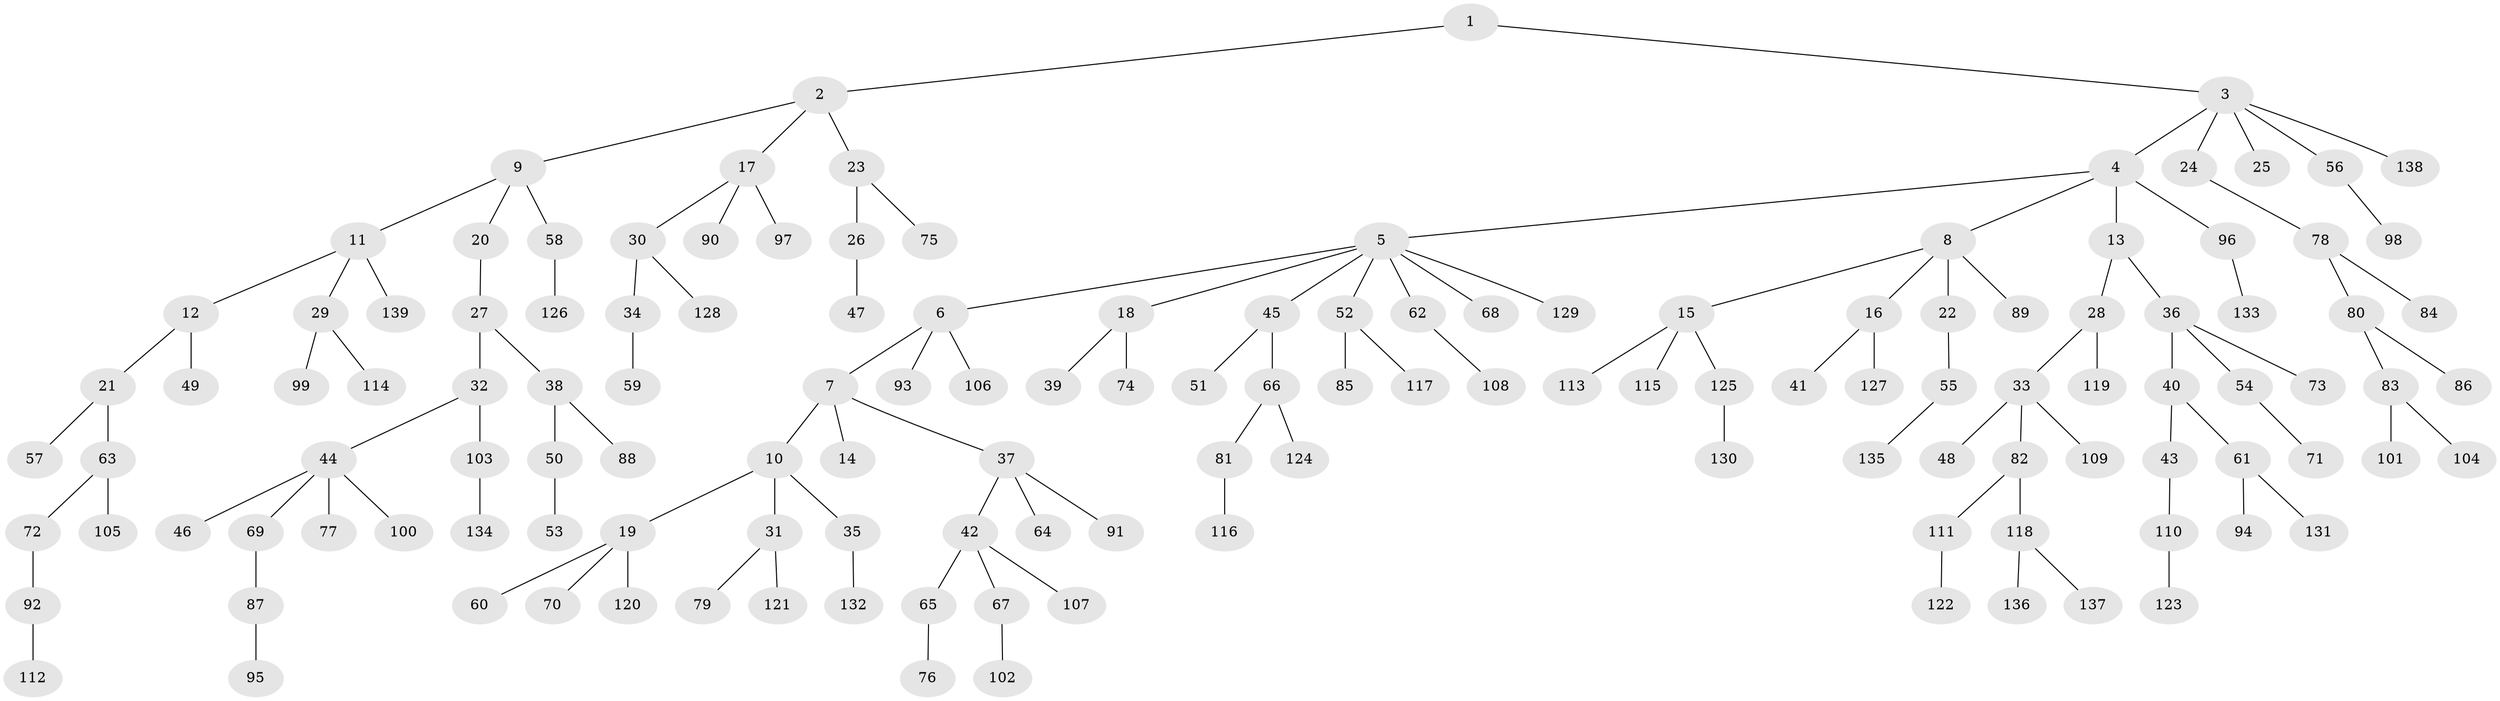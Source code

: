 // coarse degree distribution, {12: 0.023809523809523808, 7: 0.023809523809523808, 8: 0.023809523809523808, 4: 0.023809523809523808, 3: 0.07142857142857142, 6: 0.023809523809523808, 1: 0.7619047619047619, 2: 0.047619047619047616}
// Generated by graph-tools (version 1.1) at 2025/19/03/04/25 18:19:04]
// undirected, 139 vertices, 138 edges
graph export_dot {
graph [start="1"]
  node [color=gray90,style=filled];
  1;
  2;
  3;
  4;
  5;
  6;
  7;
  8;
  9;
  10;
  11;
  12;
  13;
  14;
  15;
  16;
  17;
  18;
  19;
  20;
  21;
  22;
  23;
  24;
  25;
  26;
  27;
  28;
  29;
  30;
  31;
  32;
  33;
  34;
  35;
  36;
  37;
  38;
  39;
  40;
  41;
  42;
  43;
  44;
  45;
  46;
  47;
  48;
  49;
  50;
  51;
  52;
  53;
  54;
  55;
  56;
  57;
  58;
  59;
  60;
  61;
  62;
  63;
  64;
  65;
  66;
  67;
  68;
  69;
  70;
  71;
  72;
  73;
  74;
  75;
  76;
  77;
  78;
  79;
  80;
  81;
  82;
  83;
  84;
  85;
  86;
  87;
  88;
  89;
  90;
  91;
  92;
  93;
  94;
  95;
  96;
  97;
  98;
  99;
  100;
  101;
  102;
  103;
  104;
  105;
  106;
  107;
  108;
  109;
  110;
  111;
  112;
  113;
  114;
  115;
  116;
  117;
  118;
  119;
  120;
  121;
  122;
  123;
  124;
  125;
  126;
  127;
  128;
  129;
  130;
  131;
  132;
  133;
  134;
  135;
  136;
  137;
  138;
  139;
  1 -- 2;
  1 -- 3;
  2 -- 9;
  2 -- 17;
  2 -- 23;
  3 -- 4;
  3 -- 24;
  3 -- 25;
  3 -- 56;
  3 -- 138;
  4 -- 5;
  4 -- 8;
  4 -- 13;
  4 -- 96;
  5 -- 6;
  5 -- 18;
  5 -- 45;
  5 -- 52;
  5 -- 62;
  5 -- 68;
  5 -- 129;
  6 -- 7;
  6 -- 93;
  6 -- 106;
  7 -- 10;
  7 -- 14;
  7 -- 37;
  8 -- 15;
  8 -- 16;
  8 -- 22;
  8 -- 89;
  9 -- 11;
  9 -- 20;
  9 -- 58;
  10 -- 19;
  10 -- 31;
  10 -- 35;
  11 -- 12;
  11 -- 29;
  11 -- 139;
  12 -- 21;
  12 -- 49;
  13 -- 28;
  13 -- 36;
  15 -- 113;
  15 -- 115;
  15 -- 125;
  16 -- 41;
  16 -- 127;
  17 -- 30;
  17 -- 90;
  17 -- 97;
  18 -- 39;
  18 -- 74;
  19 -- 60;
  19 -- 70;
  19 -- 120;
  20 -- 27;
  21 -- 57;
  21 -- 63;
  22 -- 55;
  23 -- 26;
  23 -- 75;
  24 -- 78;
  26 -- 47;
  27 -- 32;
  27 -- 38;
  28 -- 33;
  28 -- 119;
  29 -- 99;
  29 -- 114;
  30 -- 34;
  30 -- 128;
  31 -- 79;
  31 -- 121;
  32 -- 44;
  32 -- 103;
  33 -- 48;
  33 -- 82;
  33 -- 109;
  34 -- 59;
  35 -- 132;
  36 -- 40;
  36 -- 54;
  36 -- 73;
  37 -- 42;
  37 -- 64;
  37 -- 91;
  38 -- 50;
  38 -- 88;
  40 -- 43;
  40 -- 61;
  42 -- 65;
  42 -- 67;
  42 -- 107;
  43 -- 110;
  44 -- 46;
  44 -- 69;
  44 -- 77;
  44 -- 100;
  45 -- 51;
  45 -- 66;
  50 -- 53;
  52 -- 85;
  52 -- 117;
  54 -- 71;
  55 -- 135;
  56 -- 98;
  58 -- 126;
  61 -- 94;
  61 -- 131;
  62 -- 108;
  63 -- 72;
  63 -- 105;
  65 -- 76;
  66 -- 81;
  66 -- 124;
  67 -- 102;
  69 -- 87;
  72 -- 92;
  78 -- 80;
  78 -- 84;
  80 -- 83;
  80 -- 86;
  81 -- 116;
  82 -- 111;
  82 -- 118;
  83 -- 101;
  83 -- 104;
  87 -- 95;
  92 -- 112;
  96 -- 133;
  103 -- 134;
  110 -- 123;
  111 -- 122;
  118 -- 136;
  118 -- 137;
  125 -- 130;
}
